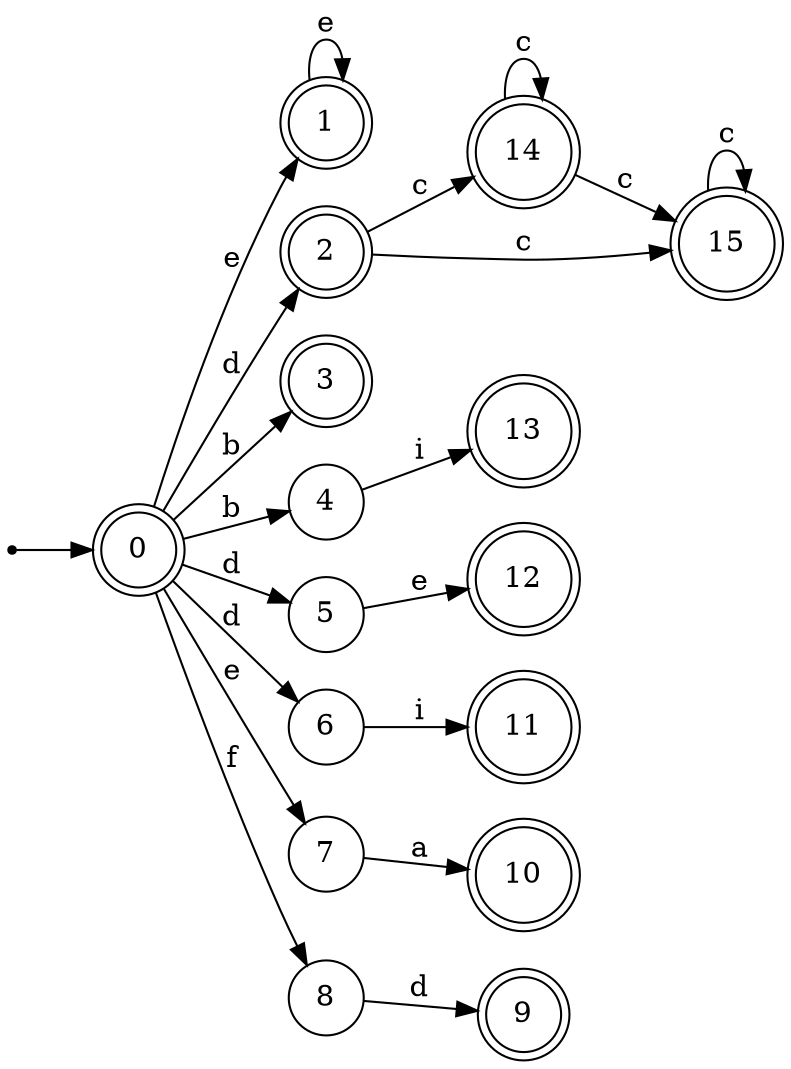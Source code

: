digraph finite_state_machine {
rankdir=LR;
size="20,20";
node [shape = point]; "dummy0"
node [shape = doublecircle]; "0";"dummy0" -> "0";
node [shape = doublecircle]; "1";node [shape = doublecircle]; "2";node [shape = doublecircle]; "3";node [shape = circle]; "4";
node [shape = circle]; "5";
node [shape = circle]; "6";
node [shape = circle]; "7";
node [shape = circle]; "8";
node [shape = doublecircle]; "9";node [shape = doublecircle]; "10";node [shape = doublecircle]; "11";node [shape = doublecircle]; "12";node [shape = doublecircle]; "13";node [shape = doublecircle]; "14";node [shape = doublecircle]; "15";"0" -> "1" [label = "e"];
 "0" -> "7" [label = "e"];
 "0" -> "2" [label = "d"];
 "0" -> "5" [label = "d"];
 "0" -> "6" [label = "d"];
 "0" -> "3" [label = "b"];
 "0" -> "4" [label = "b"];
 "0" -> "8" [label = "f"];
 "8" -> "9" [label = "d"];
 "7" -> "10" [label = "a"];
 "6" -> "11" [label = "i"];
 "5" -> "12" [label = "e"];
 "4" -> "13" [label = "i"];
 "2" -> "14" [label = "c"];
 "2" -> "15" [label = "c"];
 "15" -> "15" [label = "c"];
 "14" -> "14" [label = "c"];
 "14" -> "15" [label = "c"];
 "1" -> "1" [label = "e"];
 }
